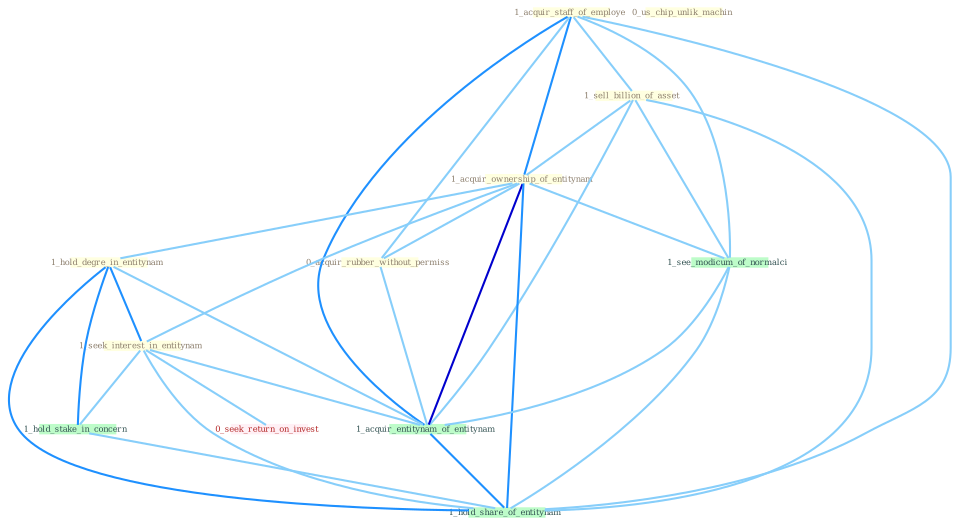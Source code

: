 Graph G{ 
    node
    [shape=polygon,style=filled,width=.5,height=.06,color="#BDFCC9",fixedsize=true,fontsize=4,
    fontcolor="#2f4f4f"];
    {node
    [color="#ffffe0", fontcolor="#8b7d6b"] "1_acquir_staff_of_employe " "1_sell_billion_of_asset " "1_acquir_ownership_of_entitynam " "0_acquir_rubber_without_permiss " "1_hold_degre_in_entitynam " "0_us_chip_unlik_machin " "1_seek_interest_in_entitynam "}
{node [color="#fff0f5", fontcolor="#b22222"] "0_seek_return_on_invest "}
edge [color="#B0E2FF"];

	"1_acquir_staff_of_employe " -- "1_sell_billion_of_asset " [w="1", color="#87cefa" ];
	"1_acquir_staff_of_employe " -- "1_acquir_ownership_of_entitynam " [w="2", color="#1e90ff" , len=0.8];
	"1_acquir_staff_of_employe " -- "0_acquir_rubber_without_permiss " [w="1", color="#87cefa" ];
	"1_acquir_staff_of_employe " -- "1_see_modicum_of_normalci " [w="1", color="#87cefa" ];
	"1_acquir_staff_of_employe " -- "1_acquir_entitynam_of_entitynam " [w="2", color="#1e90ff" , len=0.8];
	"1_acquir_staff_of_employe " -- "1_hold_share_of_entitynam " [w="1", color="#87cefa" ];
	"1_sell_billion_of_asset " -- "1_acquir_ownership_of_entitynam " [w="1", color="#87cefa" ];
	"1_sell_billion_of_asset " -- "1_see_modicum_of_normalci " [w="1", color="#87cefa" ];
	"1_sell_billion_of_asset " -- "1_acquir_entitynam_of_entitynam " [w="1", color="#87cefa" ];
	"1_sell_billion_of_asset " -- "1_hold_share_of_entitynam " [w="1", color="#87cefa" ];
	"1_acquir_ownership_of_entitynam " -- "0_acquir_rubber_without_permiss " [w="1", color="#87cefa" ];
	"1_acquir_ownership_of_entitynam " -- "1_hold_degre_in_entitynam " [w="1", color="#87cefa" ];
	"1_acquir_ownership_of_entitynam " -- "1_seek_interest_in_entitynam " [w="1", color="#87cefa" ];
	"1_acquir_ownership_of_entitynam " -- "1_see_modicum_of_normalci " [w="1", color="#87cefa" ];
	"1_acquir_ownership_of_entitynam " -- "1_acquir_entitynam_of_entitynam " [w="3", color="#0000cd" , len=0.6];
	"1_acquir_ownership_of_entitynam " -- "1_hold_share_of_entitynam " [w="2", color="#1e90ff" , len=0.8];
	"0_acquir_rubber_without_permiss " -- "1_acquir_entitynam_of_entitynam " [w="1", color="#87cefa" ];
	"1_hold_degre_in_entitynam " -- "1_seek_interest_in_entitynam " [w="2", color="#1e90ff" , len=0.8];
	"1_hold_degre_in_entitynam " -- "1_hold_stake_in_concern " [w="2", color="#1e90ff" , len=0.8];
	"1_hold_degre_in_entitynam " -- "1_acquir_entitynam_of_entitynam " [w="1", color="#87cefa" ];
	"1_hold_degre_in_entitynam " -- "1_hold_share_of_entitynam " [w="2", color="#1e90ff" , len=0.8];
	"1_seek_interest_in_entitynam " -- "1_hold_stake_in_concern " [w="1", color="#87cefa" ];
	"1_seek_interest_in_entitynam " -- "0_seek_return_on_invest " [w="1", color="#87cefa" ];
	"1_seek_interest_in_entitynam " -- "1_acquir_entitynam_of_entitynam " [w="1", color="#87cefa" ];
	"1_seek_interest_in_entitynam " -- "1_hold_share_of_entitynam " [w="1", color="#87cefa" ];
	"1_hold_stake_in_concern " -- "1_hold_share_of_entitynam " [w="1", color="#87cefa" ];
	"1_see_modicum_of_normalci " -- "1_acquir_entitynam_of_entitynam " [w="1", color="#87cefa" ];
	"1_see_modicum_of_normalci " -- "1_hold_share_of_entitynam " [w="1", color="#87cefa" ];
	"1_acquir_entitynam_of_entitynam " -- "1_hold_share_of_entitynam " [w="2", color="#1e90ff" , len=0.8];
}